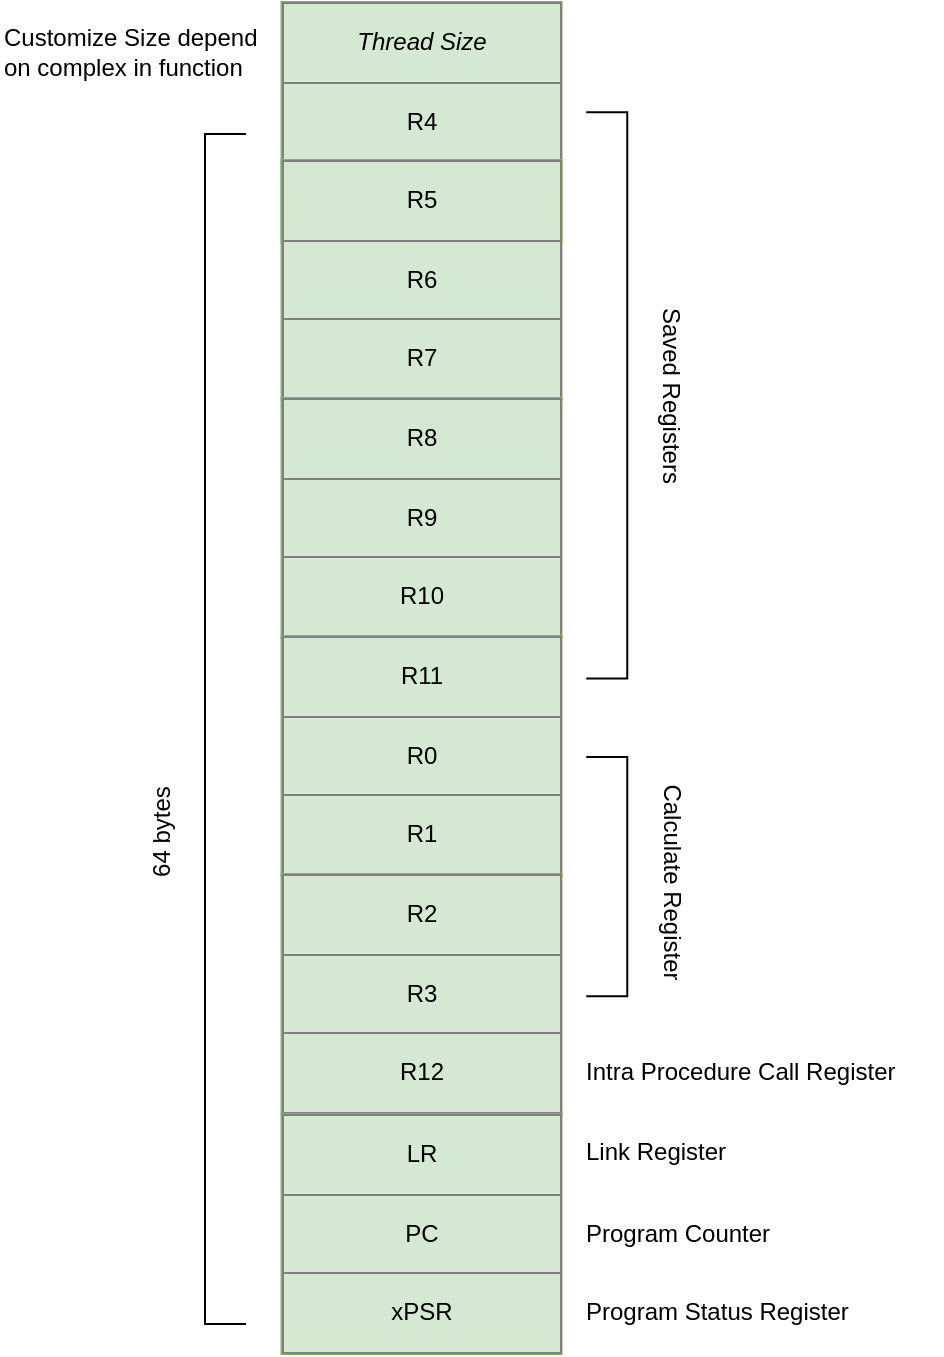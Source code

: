 <mxfile version="26.0.4">
  <diagram name="Page-1" id="rvACWiU6GWW_KqskPlu7">
    <mxGraphModel dx="2803" dy="1262" grid="1" gridSize="10" guides="1" tooltips="1" connect="1" arrows="1" fold="1" page="1" pageScale="1" pageWidth="850" pageHeight="1100" math="0" shadow="0">
      <root>
        <mxCell id="0" />
        <mxCell id="1" parent="0" />
        <mxCell id="3iZv6iOAnDqDTb80bWMC-2" value="&lt;table border=&quot;1&quot; width=&quot;100%&quot; height=&quot;100%&quot; cellpadding=&quot;4&quot; style=&quot;width:100%;height:100%;border-collapse:collapse;&quot;&gt;&lt;tbody&gt;&lt;tr&gt;&lt;th align=&quot;center&quot;&gt;&lt;span style=&quot;font-weight: 400;&quot;&gt;&lt;i&gt;Thread Size&lt;/i&gt;&lt;/span&gt;&lt;/th&gt;&lt;/tr&gt;&lt;tr&gt;&lt;td align=&quot;center&quot;&gt;R4&lt;/td&gt;&lt;/tr&gt;&lt;tr&gt;&lt;td align=&quot;center&quot;&gt;&lt;br&gt;&lt;/td&gt;&lt;/tr&gt;&lt;/tbody&gt;&lt;/table&gt;" style="text;html=1;whiteSpace=wrap;strokeColor=#82b366;fillColor=#d5e8d4;overflow=fill;" vertex="1" parent="1">
          <mxGeometry x="-494.25" y="120" width="140" height="120" as="geometry" />
        </mxCell>
        <mxCell id="3iZv6iOAnDqDTb80bWMC-3" value="&lt;table border=&quot;1&quot; width=&quot;100%&quot; height=&quot;100%&quot; cellpadding=&quot;4&quot; style=&quot;width:100%;height:100%;border-collapse:collapse;&quot;&gt;&lt;tbody&gt;&lt;tr&gt;&lt;th align=&quot;center&quot;&gt;&lt;span style=&quot;font-weight: normal;&quot;&gt;R5&lt;/span&gt;&lt;/th&gt;&lt;/tr&gt;&lt;tr&gt;&lt;td align=&quot;center&quot;&gt;R6&lt;/td&gt;&lt;/tr&gt;&lt;tr&gt;&lt;td align=&quot;center&quot;&gt;R7&lt;/td&gt;&lt;/tr&gt;&lt;/tbody&gt;&lt;/table&gt;" style="text;html=1;whiteSpace=wrap;strokeColor=#82b366;fillColor=#d5e8d4;overflow=fill;" vertex="1" parent="1">
          <mxGeometry x="-494.25" y="199" width="140" height="120" as="geometry" />
        </mxCell>
        <mxCell id="3iZv6iOAnDqDTb80bWMC-4" value="&lt;table border=&quot;1&quot; width=&quot;100%&quot; height=&quot;100%&quot; cellpadding=&quot;4&quot; style=&quot;width:100%;height:100%;border-collapse:collapse;&quot;&gt;&lt;tbody&gt;&lt;tr&gt;&lt;th align=&quot;center&quot;&gt;&lt;span style=&quot;font-weight: normal;&quot;&gt;R8&lt;/span&gt;&lt;/th&gt;&lt;/tr&gt;&lt;tr&gt;&lt;td align=&quot;center&quot;&gt;R9&lt;/td&gt;&lt;/tr&gt;&lt;tr&gt;&lt;td align=&quot;center&quot;&gt;R10&lt;/td&gt;&lt;/tr&gt;&lt;/tbody&gt;&lt;/table&gt;" style="text;html=1;whiteSpace=wrap;strokeColor=#82b366;fillColor=#d5e8d4;overflow=fill;" vertex="1" parent="1">
          <mxGeometry x="-494.25" y="318" width="140" height="120" as="geometry" />
        </mxCell>
        <mxCell id="3iZv6iOAnDqDTb80bWMC-5" value="&lt;table border=&quot;1&quot; width=&quot;100%&quot; height=&quot;100%&quot; cellpadding=&quot;4&quot; style=&quot;width:100%;height:100%;border-collapse:collapse;&quot;&gt;&lt;tbody&gt;&lt;tr&gt;&lt;th align=&quot;center&quot;&gt;&lt;span style=&quot;font-weight: normal;&quot;&gt;R11&lt;/span&gt;&lt;/th&gt;&lt;/tr&gt;&lt;tr&gt;&lt;td align=&quot;center&quot;&gt;R0&lt;/td&gt;&lt;/tr&gt;&lt;tr&gt;&lt;td align=&quot;center&quot;&gt;R1&lt;/td&gt;&lt;/tr&gt;&lt;/tbody&gt;&lt;/table&gt;" style="text;html=1;whiteSpace=wrap;strokeColor=#82b366;fillColor=#d5e8d4;overflow=fill;" vertex="1" parent="1">
          <mxGeometry x="-494.25" y="437" width="140" height="120" as="geometry" />
        </mxCell>
        <mxCell id="3iZv6iOAnDqDTb80bWMC-6" value="&lt;table border=&quot;1&quot; width=&quot;100%&quot; height=&quot;100%&quot; cellpadding=&quot;4&quot; style=&quot;width:100%;height:100%;border-collapse:collapse;&quot;&gt;&lt;tbody&gt;&lt;tr&gt;&lt;th align=&quot;center&quot;&gt;&lt;span style=&quot;font-weight: normal;&quot;&gt;R2&lt;/span&gt;&lt;/th&gt;&lt;/tr&gt;&lt;tr&gt;&lt;td align=&quot;center&quot;&gt;R3&lt;/td&gt;&lt;/tr&gt;&lt;tr&gt;&lt;td align=&quot;center&quot;&gt;R12&lt;/td&gt;&lt;/tr&gt;&lt;/tbody&gt;&lt;/table&gt;" style="text;html=1;whiteSpace=wrap;strokeColor=#82b366;fillColor=#d5e8d4;overflow=fill;" vertex="1" parent="1">
          <mxGeometry x="-494.25" y="556" width="140" height="120" as="geometry" />
        </mxCell>
        <mxCell id="3iZv6iOAnDqDTb80bWMC-7" value="&lt;table border=&quot;1&quot; width=&quot;100%&quot; height=&quot;100%&quot; cellpadding=&quot;4&quot; style=&quot;width:100%;height:100%;border-collapse:collapse;&quot;&gt;&lt;tbody&gt;&lt;tr&gt;&lt;th align=&quot;center&quot;&gt;&lt;span style=&quot;font-weight: 400;&quot;&gt;LR&lt;/span&gt;&lt;/th&gt;&lt;/tr&gt;&lt;tr&gt;&lt;td align=&quot;center&quot;&gt;PC&lt;/td&gt;&lt;/tr&gt;&lt;tr&gt;&lt;td align=&quot;center&quot;&gt;xPSR&lt;/td&gt;&lt;/tr&gt;&lt;/tbody&gt;&lt;/table&gt;" style="text;html=1;whiteSpace=wrap;strokeColor=#82b366;fillColor=#d5e8d4;overflow=fill;" vertex="1" parent="1">
          <mxGeometry x="-494.25" y="676" width="140" height="120" as="geometry" />
        </mxCell>
        <mxCell id="3iZv6iOAnDqDTb80bWMC-8" value="" style="shape=partialRectangle;whiteSpace=wrap;html=1;bottom=1;right=1;left=1;top=0;fillColor=none;routingCenterX=-0.5;flipV=1;flipH=0;rotation=270;" vertex="1" parent="1">
          <mxGeometry x="-820" y="473.5" width="595" height="20" as="geometry" />
        </mxCell>
        <mxCell id="3iZv6iOAnDqDTb80bWMC-12" value="64 bytes" style="text;html=1;align=center;verticalAlign=middle;whiteSpace=wrap;rounded=0;rotation=270;" vertex="1" parent="1">
          <mxGeometry x="-584.25" y="520" width="60" height="30" as="geometry" />
        </mxCell>
        <mxCell id="3iZv6iOAnDqDTb80bWMC-13" value="" style="shape=partialRectangle;whiteSpace=wrap;html=1;bottom=1;right=1;left=1;top=0;fillColor=none;routingCenterX=-0.5;flipV=1;flipH=0;rotation=90;" vertex="1" parent="1">
          <mxGeometry x="-391.18" y="547.31" width="119.62" height="20" as="geometry" />
        </mxCell>
        <mxCell id="3iZv6iOAnDqDTb80bWMC-14" value="Calculate Register" style="text;html=1;align=center;verticalAlign=middle;whiteSpace=wrap;rounded=0;rotation=90;" vertex="1" parent="1">
          <mxGeometry x="-374.25" y="545" width="150" height="30" as="geometry" />
        </mxCell>
        <mxCell id="3iZv6iOAnDqDTb80bWMC-15" value="" style="shape=partialRectangle;whiteSpace=wrap;html=1;bottom=1;right=1;left=1;top=0;fillColor=none;routingCenterX=-0.5;flipV=1;flipH=0;rotation=90;" vertex="1" parent="1">
          <mxGeometry x="-472.96" y="306.72" width="283.18" height="20" as="geometry" />
        </mxCell>
        <mxCell id="3iZv6iOAnDqDTb80bWMC-16" value="Saved Registers" style="text;html=1;align=center;verticalAlign=middle;whiteSpace=wrap;rounded=0;rotation=90;" vertex="1" parent="1">
          <mxGeometry x="-374.25" y="301.72" width="150" height="30" as="geometry" />
        </mxCell>
        <mxCell id="3iZv6iOAnDqDTb80bWMC-17" value="Link Register" style="text;html=1;align=left;verticalAlign=middle;whiteSpace=wrap;rounded=0;rotation=0;" vertex="1" parent="1">
          <mxGeometry x="-344.25" y="680" width="150" height="30" as="geometry" />
        </mxCell>
        <mxCell id="3iZv6iOAnDqDTb80bWMC-18" value="Program Status Register" style="text;html=1;align=left;verticalAlign=middle;whiteSpace=wrap;rounded=0;rotation=0;" vertex="1" parent="1">
          <mxGeometry x="-344.25" y="760" width="150" height="30" as="geometry" />
        </mxCell>
        <mxCell id="3iZv6iOAnDqDTb80bWMC-19" value="Program Counter" style="text;html=1;align=left;verticalAlign=middle;whiteSpace=wrap;rounded=0;rotation=0;" vertex="1" parent="1">
          <mxGeometry x="-344.25" y="721" width="150" height="30" as="geometry" />
        </mxCell>
        <mxCell id="3iZv6iOAnDqDTb80bWMC-20" value="&lt;div style=&quot;text-align: start;&quot;&gt;&lt;span style=&quot;background-color: transparent; color: light-dark(rgb(0, 0, 0), rgb(255, 255, 255));&quot;&gt;Customize Size depend on complex in function&lt;/span&gt;&lt;/div&gt;" style="text;html=1;align=center;verticalAlign=middle;whiteSpace=wrap;rounded=0;" vertex="1" parent="1">
          <mxGeometry x="-634.25" y="130" width="140" height="30" as="geometry" />
        </mxCell>
        <mxCell id="3iZv6iOAnDqDTb80bWMC-21" value="Intra Procedure Call Register" style="text;html=1;align=left;verticalAlign=middle;whiteSpace=wrap;rounded=0;rotation=0;" vertex="1" parent="1">
          <mxGeometry x="-344.25" y="640" width="180" height="30" as="geometry" />
        </mxCell>
      </root>
    </mxGraphModel>
  </diagram>
</mxfile>
